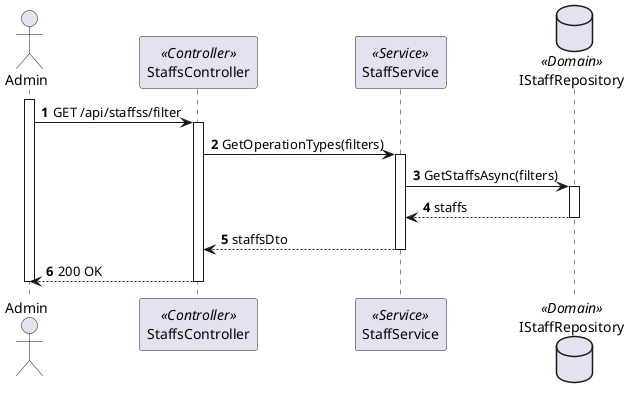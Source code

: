 @startuml process-view-2
autonumber

actor "Admin" as Admin
participant "StaffsController" as Controller <<Controller>>
participant "StaffService" as Service <<Service>>
database "IStaffRepository" as Repository <<Domain>>

activate Admin
        Admin -> Controller : GET /api/staffss/filter
        activate Controller 
            Controller -> Service : GetOperationTypes(filters)
            activate Service
                Service ->  Repository : GetStaffsAsync(filters)
                activate Repository
                    Repository -->  Service : staffs
                deactivate Repository
                Service -->  Controller : staffsDto
            deactivate Service
        Controller --> Admin : 200 OK
    deactivate Controller
deactivate Admin


@enduml
